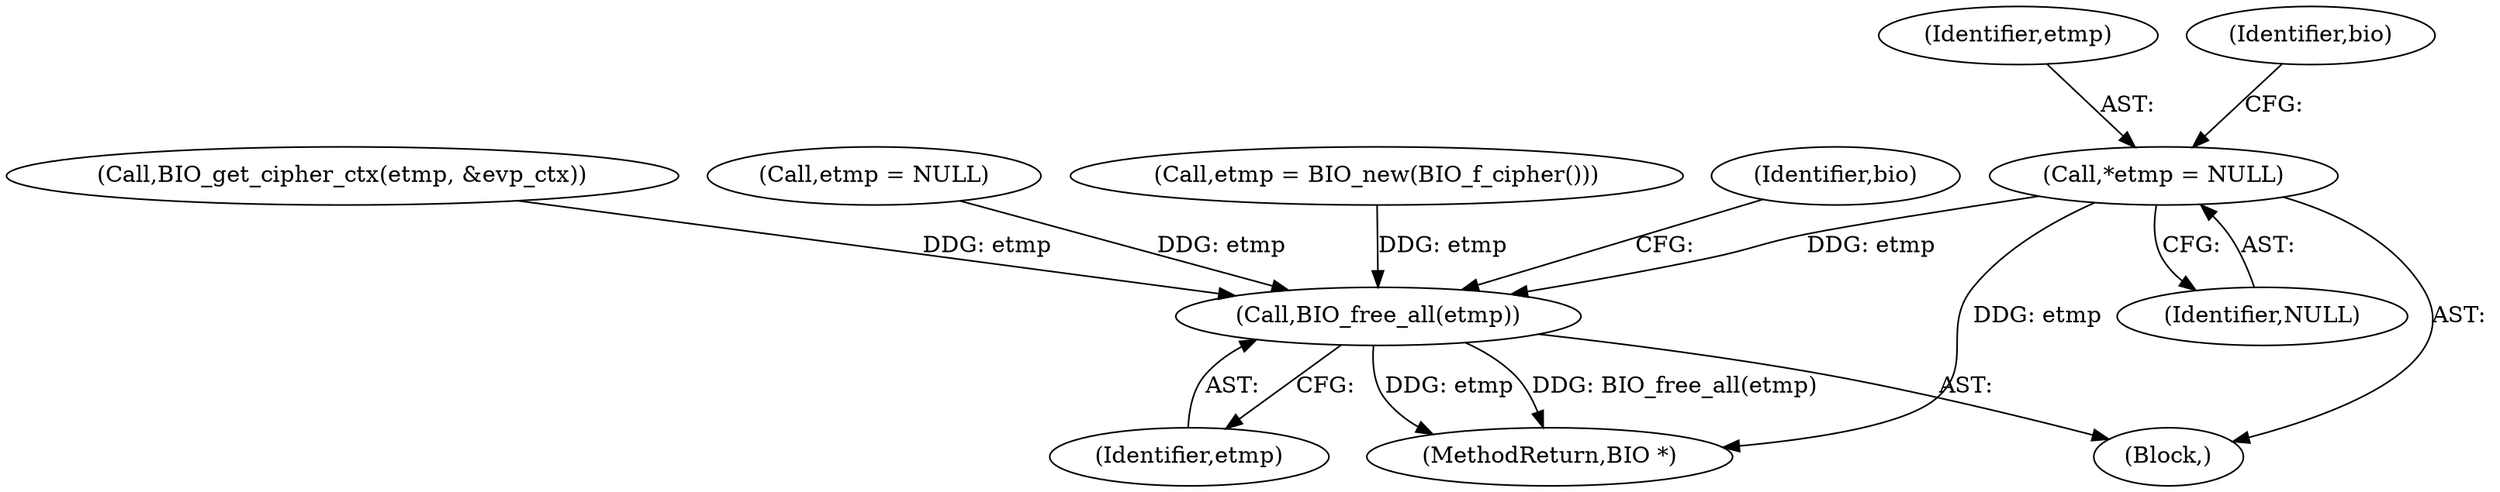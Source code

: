 digraph "0_openssl_59302b600e8d5b77ef144e447bb046fd7ab72686@pointer" {
"1000131" [label="(Call,*etmp = NULL)"];
"1000733" [label="(Call,BIO_free_all(etmp))"];
"1000556" [label="(Call,BIO_get_cipher_ctx(etmp, &evp_ctx))"];
"1000133" [label="(Identifier,NULL)"];
"1000739" [label="(MethodReturn,BIO *)"];
"1000132" [label="(Identifier,etmp)"];
"1000734" [label="(Identifier,etmp)"];
"1000672" [label="(Call,etmp = NULL)"];
"1000119" [label="(Block,)"];
"1000459" [label="(Call,etmp = BIO_new(BIO_f_cipher()))"];
"1000131" [label="(Call,*etmp = NULL)"];
"1000733" [label="(Call,BIO_free_all(etmp))"];
"1000736" [label="(Identifier,bio)"];
"1000136" [label="(Identifier,bio)"];
"1000131" -> "1000119"  [label="AST: "];
"1000131" -> "1000133"  [label="CFG: "];
"1000132" -> "1000131"  [label="AST: "];
"1000133" -> "1000131"  [label="AST: "];
"1000136" -> "1000131"  [label="CFG: "];
"1000131" -> "1000739"  [label="DDG: etmp"];
"1000131" -> "1000733"  [label="DDG: etmp"];
"1000733" -> "1000119"  [label="AST: "];
"1000733" -> "1000734"  [label="CFG: "];
"1000734" -> "1000733"  [label="AST: "];
"1000736" -> "1000733"  [label="CFG: "];
"1000733" -> "1000739"  [label="DDG: etmp"];
"1000733" -> "1000739"  [label="DDG: BIO_free_all(etmp)"];
"1000459" -> "1000733"  [label="DDG: etmp"];
"1000556" -> "1000733"  [label="DDG: etmp"];
"1000672" -> "1000733"  [label="DDG: etmp"];
}
